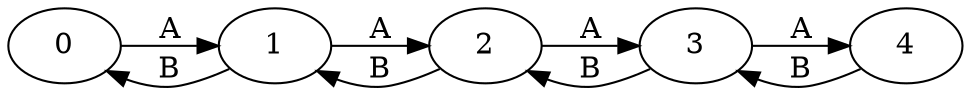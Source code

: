 digraph g
{
rankdir=LR

0->1[label="A"]
1->2[label="A"] 
2->3[label="A"] 
3->4[label="A"] 


1->0[label="B"] 
2->1[label="B"] 
3->2[label="B"] 
4->3[label="B"] 


}